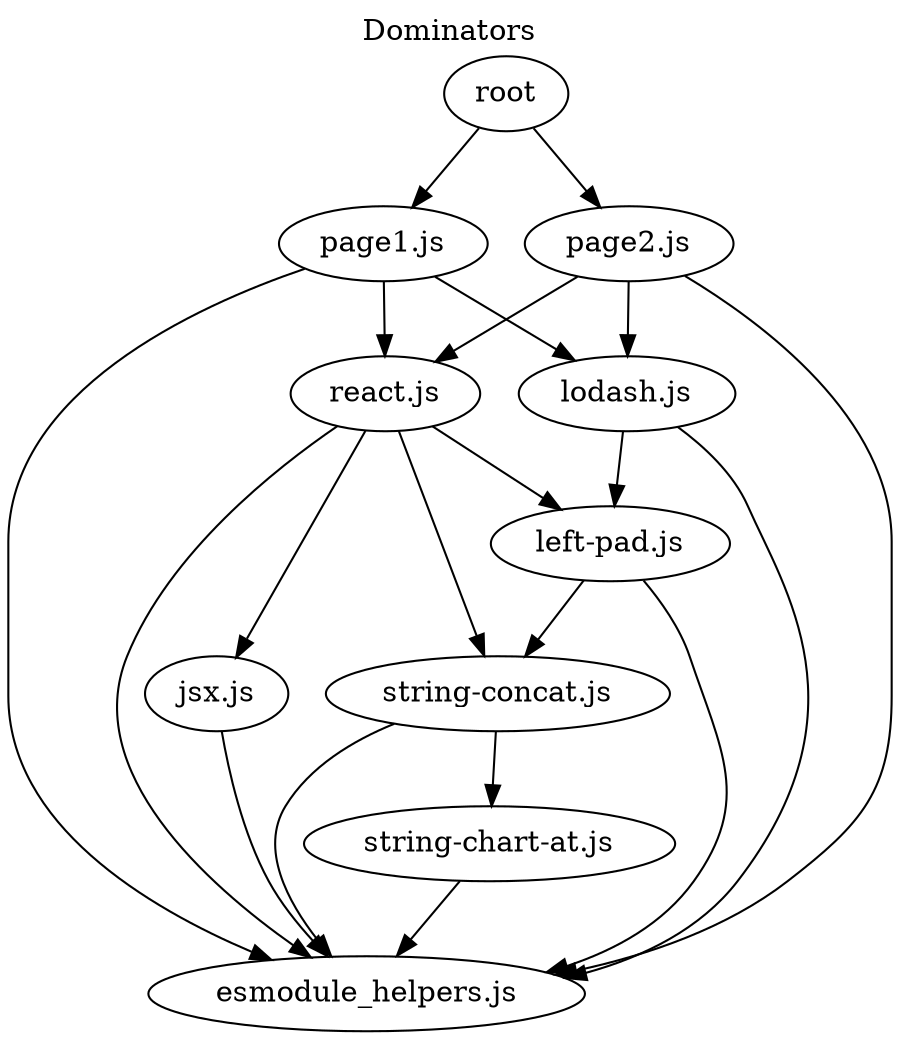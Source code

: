 digraph dominators {
  labelloc="t";
  label="Dominators";

  "root";
  "root" -> "page1.js";
  "root" -> "page2.js";
  "esmodule_helpers.js";
  "jsx.js";
  "left-pad.js";
  "lodash.js";
  "page1.js";
  "page2.js";
  "react.js";
  "string-chart-at.js";
  "string-concat.js";

  "jsx.js" -> "esmodule_helpers.js";
  "left-pad.js" -> "esmodule_helpers.js";
  "left-pad.js" -> "string-concat.js";
  "lodash.js" -> "esmodule_helpers.js";
  "lodash.js" -> "left-pad.js";
  "page1.js" -> "esmodule_helpers.js";
  "page1.js" -> "lodash.js";
  "page1.js" -> "react.js";
  "page2.js" -> "esmodule_helpers.js";
  "page2.js" -> "lodash.js";
  "page2.js" -> "react.js";
  "react.js" -> "esmodule_helpers.js";
  "react.js" -> "jsx.js";
  "react.js" -> "left-pad.js";
  "react.js" -> "string-concat.js";
  "string-chart-at.js" -> "esmodule_helpers.js";
  "string-concat.js" -> "esmodule_helpers.js";
  "string-concat.js" -> "string-chart-at.js";
}